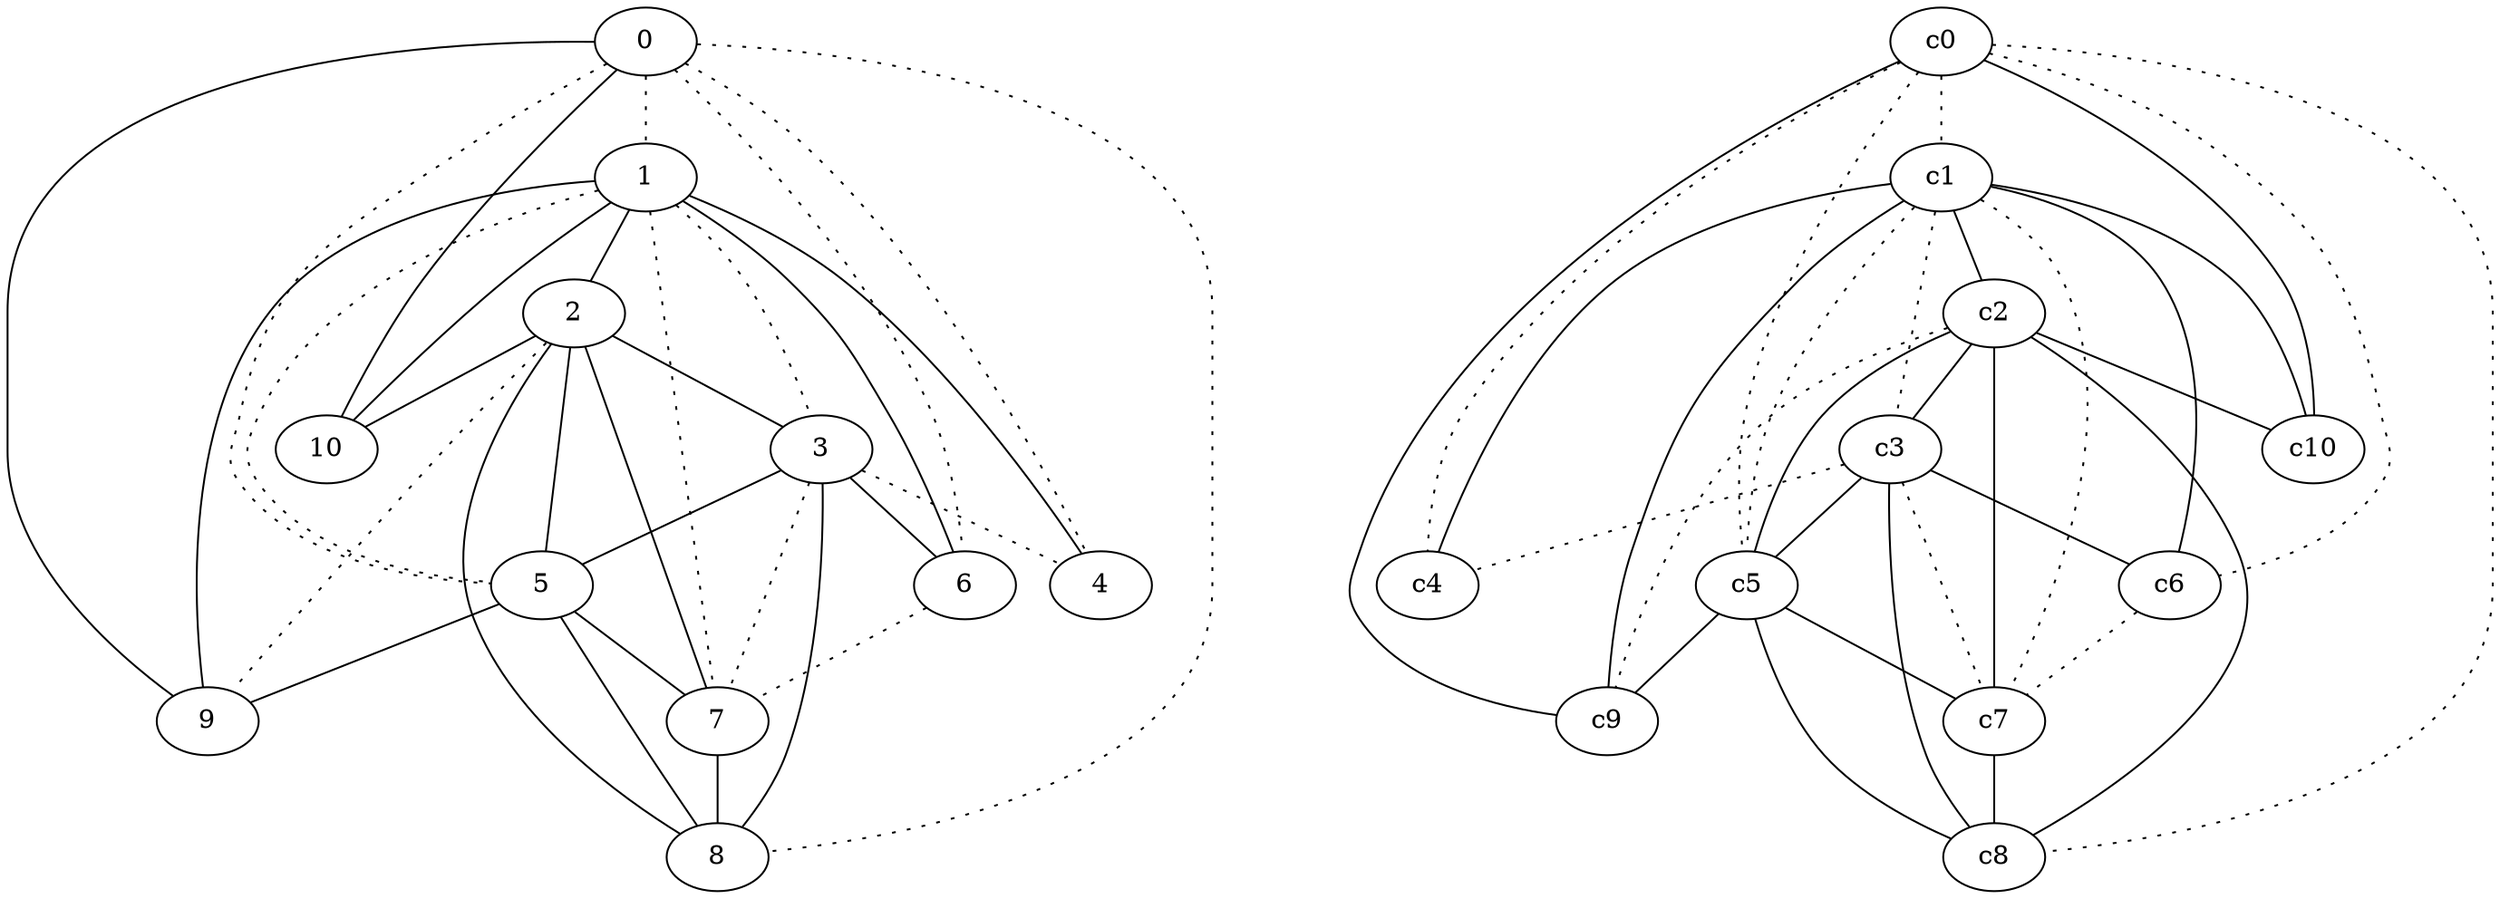 graph {
a0[label=0];
a1[label=1];
a2[label=2];
a3[label=3];
a4[label=4];
a5[label=5];
a6[label=6];
a7[label=7];
a8[label=8];
a9[label=9];
a10[label=10];
a0 -- a1 [style=dotted];
a0 -- a4 [style=dotted];
a0 -- a5 [style=dotted];
a0 -- a6 [style=dotted];
a0 -- a8 [style=dotted];
a0 -- a9;
a0 -- a10;
a1 -- a2;
a1 -- a3 [style=dotted];
a1 -- a4;
a1 -- a5 [style=dotted];
a1 -- a6;
a1 -- a7 [style=dotted];
a1 -- a9;
a1 -- a10;
a2 -- a3;
a2 -- a5;
a2 -- a7;
a2 -- a8;
a2 -- a9 [style=dotted];
a2 -- a10;
a3 -- a4 [style=dotted];
a3 -- a5;
a3 -- a6;
a3 -- a7 [style=dotted];
a3 -- a8;
a5 -- a7;
a5 -- a8;
a5 -- a9;
a6 -- a7 [style=dotted];
a7 -- a8;
c0 -- c1 [style=dotted];
c0 -- c4 [style=dotted];
c0 -- c5 [style=dotted];
c0 -- c6 [style=dotted];
c0 -- c8 [style=dotted];
c0 -- c9;
c0 -- c10;
c1 -- c2;
c1 -- c3 [style=dotted];
c1 -- c4;
c1 -- c5 [style=dotted];
c1 -- c6;
c1 -- c7 [style=dotted];
c1 -- c9;
c1 -- c10;
c2 -- c3;
c2 -- c5;
c2 -- c7;
c2 -- c8;
c2 -- c9 [style=dotted];
c2 -- c10;
c3 -- c4 [style=dotted];
c3 -- c5;
c3 -- c6;
c3 -- c7 [style=dotted];
c3 -- c8;
c5 -- c7;
c5 -- c8;
c5 -- c9;
c6 -- c7 [style=dotted];
c7 -- c8;
}
